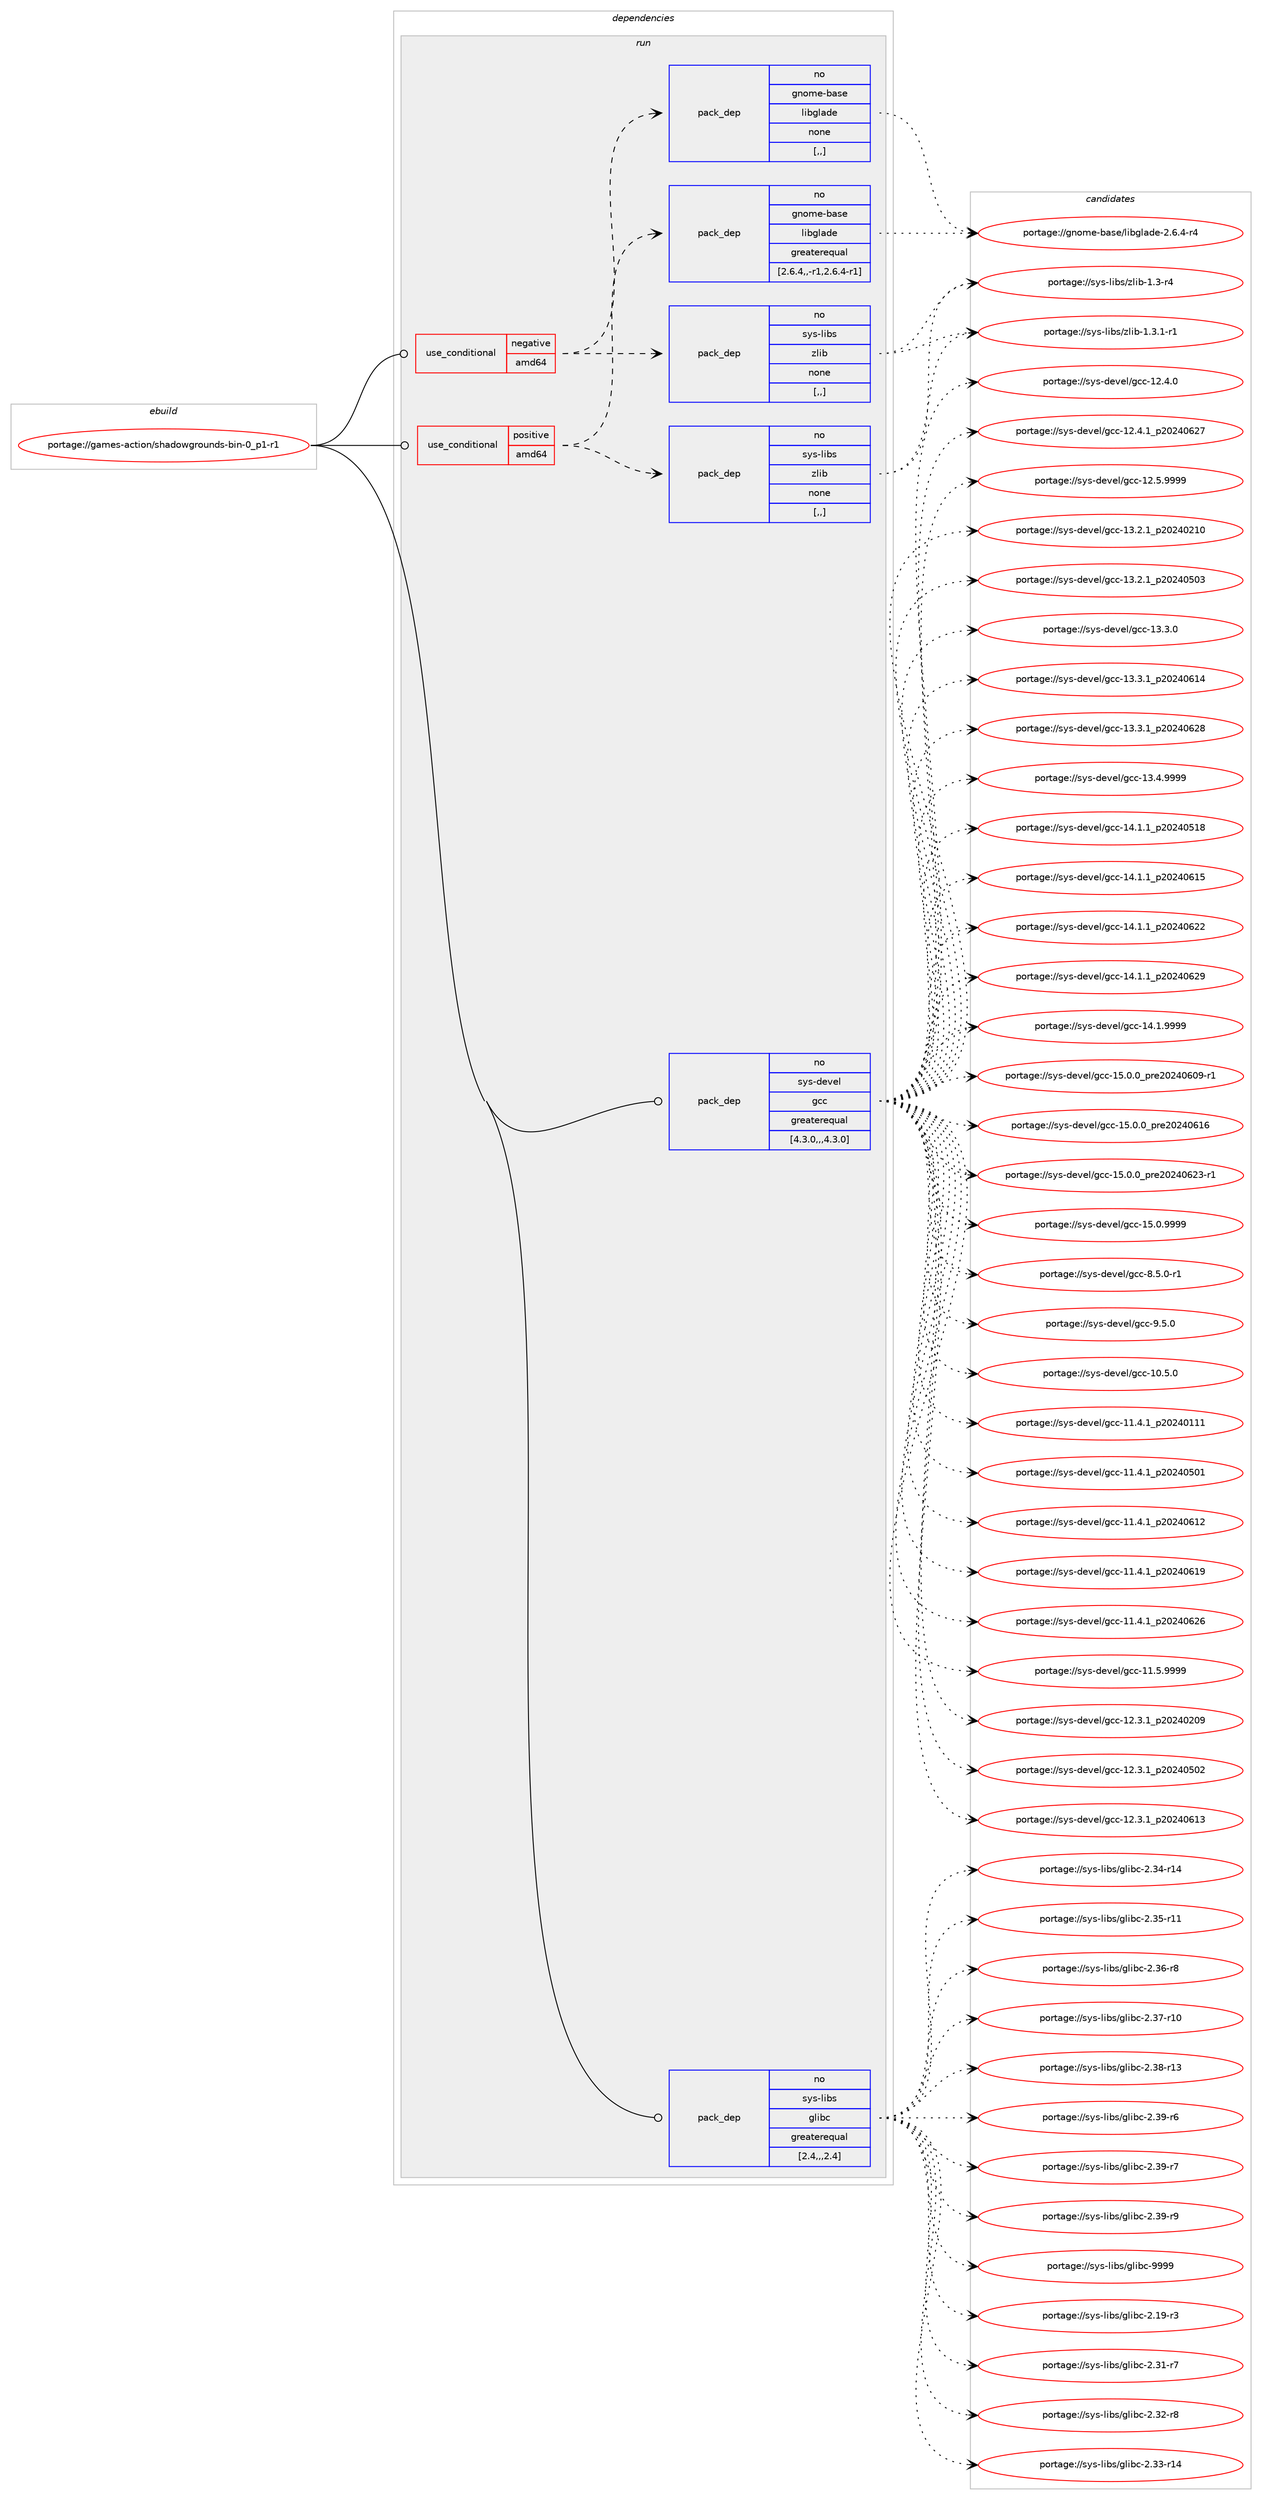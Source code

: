 digraph prolog {

# *************
# Graph options
# *************

newrank=true;
concentrate=true;
compound=true;
graph [rankdir=LR,fontname=Helvetica,fontsize=10,ranksep=1.5];#, ranksep=2.5, nodesep=0.2];
edge  [arrowhead=vee];
node  [fontname=Helvetica,fontsize=10];

# **********
# The ebuild
# **********

subgraph cluster_leftcol {
color=gray;
rank=same;
label=<<i>ebuild</i>>;
id [label="portage://games-action/shadowgrounds-bin-0_p1-r1", color=red, width=4, href="../games-action/shadowgrounds-bin-0_p1-r1.svg"];
}

# ****************
# The dependencies
# ****************

subgraph cluster_midcol {
color=gray;
label=<<i>dependencies</i>>;
subgraph cluster_compile {
fillcolor="#eeeeee";
style=filled;
label=<<i>compile</i>>;
}
subgraph cluster_compileandrun {
fillcolor="#eeeeee";
style=filled;
label=<<i>compile and run</i>>;
}
subgraph cluster_run {
fillcolor="#eeeeee";
style=filled;
label=<<i>run</i>>;
subgraph cond61394 {
dependency219561 [label=<<TABLE BORDER="0" CELLBORDER="1" CELLSPACING="0" CELLPADDING="4"><TR><TD ROWSPAN="3" CELLPADDING="10">use_conditional</TD></TR><TR><TD>negative</TD></TR><TR><TD>amd64</TD></TR></TABLE>>, shape=none, color=red];
subgraph pack156709 {
dependency219562 [label=<<TABLE BORDER="0" CELLBORDER="1" CELLSPACING="0" CELLPADDING="4" WIDTH="220"><TR><TD ROWSPAN="6" CELLPADDING="30">pack_dep</TD></TR><TR><TD WIDTH="110">no</TD></TR><TR><TD>gnome-base</TD></TR><TR><TD>libglade</TD></TR><TR><TD>none</TD></TR><TR><TD>[,,]</TD></TR></TABLE>>, shape=none, color=blue];
}
dependency219561:e -> dependency219562:w [weight=20,style="dashed",arrowhead="vee"];
subgraph pack156710 {
dependency219563 [label=<<TABLE BORDER="0" CELLBORDER="1" CELLSPACING="0" CELLPADDING="4" WIDTH="220"><TR><TD ROWSPAN="6" CELLPADDING="30">pack_dep</TD></TR><TR><TD WIDTH="110">no</TD></TR><TR><TD>sys-libs</TD></TR><TR><TD>zlib</TD></TR><TR><TD>none</TD></TR><TR><TD>[,,]</TD></TR></TABLE>>, shape=none, color=blue];
}
dependency219561:e -> dependency219563:w [weight=20,style="dashed",arrowhead="vee"];
}
id:e -> dependency219561:w [weight=20,style="solid",arrowhead="odot"];
subgraph cond61395 {
dependency219564 [label=<<TABLE BORDER="0" CELLBORDER="1" CELLSPACING="0" CELLPADDING="4"><TR><TD ROWSPAN="3" CELLPADDING="10">use_conditional</TD></TR><TR><TD>positive</TD></TR><TR><TD>amd64</TD></TR></TABLE>>, shape=none, color=red];
subgraph pack156711 {
dependency219565 [label=<<TABLE BORDER="0" CELLBORDER="1" CELLSPACING="0" CELLPADDING="4" WIDTH="220"><TR><TD ROWSPAN="6" CELLPADDING="30">pack_dep</TD></TR><TR><TD WIDTH="110">no</TD></TR><TR><TD>gnome-base</TD></TR><TR><TD>libglade</TD></TR><TR><TD>greaterequal</TD></TR><TR><TD>[2.6.4,,-r1,2.6.4-r1]</TD></TR></TABLE>>, shape=none, color=blue];
}
dependency219564:e -> dependency219565:w [weight=20,style="dashed",arrowhead="vee"];
subgraph pack156712 {
dependency219566 [label=<<TABLE BORDER="0" CELLBORDER="1" CELLSPACING="0" CELLPADDING="4" WIDTH="220"><TR><TD ROWSPAN="6" CELLPADDING="30">pack_dep</TD></TR><TR><TD WIDTH="110">no</TD></TR><TR><TD>sys-libs</TD></TR><TR><TD>zlib</TD></TR><TR><TD>none</TD></TR><TR><TD>[,,]</TD></TR></TABLE>>, shape=none, color=blue];
}
dependency219564:e -> dependency219566:w [weight=20,style="dashed",arrowhead="vee"];
}
id:e -> dependency219564:w [weight=20,style="solid",arrowhead="odot"];
subgraph pack156713 {
dependency219567 [label=<<TABLE BORDER="0" CELLBORDER="1" CELLSPACING="0" CELLPADDING="4" WIDTH="220"><TR><TD ROWSPAN="6" CELLPADDING="30">pack_dep</TD></TR><TR><TD WIDTH="110">no</TD></TR><TR><TD>sys-devel</TD></TR><TR><TD>gcc</TD></TR><TR><TD>greaterequal</TD></TR><TR><TD>[4.3.0,,,4.3.0]</TD></TR></TABLE>>, shape=none, color=blue];
}
id:e -> dependency219567:w [weight=20,style="solid",arrowhead="odot"];
subgraph pack156714 {
dependency219568 [label=<<TABLE BORDER="0" CELLBORDER="1" CELLSPACING="0" CELLPADDING="4" WIDTH="220"><TR><TD ROWSPAN="6" CELLPADDING="30">pack_dep</TD></TR><TR><TD WIDTH="110">no</TD></TR><TR><TD>sys-libs</TD></TR><TR><TD>glibc</TD></TR><TR><TD>greaterequal</TD></TR><TR><TD>[2.4,,,2.4]</TD></TR></TABLE>>, shape=none, color=blue];
}
id:e -> dependency219568:w [weight=20,style="solid",arrowhead="odot"];
}
}

# **************
# The candidates
# **************

subgraph cluster_choices {
rank=same;
color=gray;
label=<<i>candidates</i>>;

subgraph choice156709 {
color=black;
nodesep=1;
choice1031101111091014598971151014710810598103108971001014550465446524511452 [label="portage://gnome-base/libglade-2.6.4-r4", color=red, width=4,href="../gnome-base/libglade-2.6.4-r4.svg"];
dependency219562:e -> choice1031101111091014598971151014710810598103108971001014550465446524511452:w [style=dotted,weight="100"];
}
subgraph choice156710 {
color=black;
nodesep=1;
choice11512111545108105981154712210810598454946514511452 [label="portage://sys-libs/zlib-1.3-r4", color=red, width=4,href="../sys-libs/zlib-1.3-r4.svg"];
choice115121115451081059811547122108105984549465146494511449 [label="portage://sys-libs/zlib-1.3.1-r1", color=red, width=4,href="../sys-libs/zlib-1.3.1-r1.svg"];
dependency219563:e -> choice11512111545108105981154712210810598454946514511452:w [style=dotted,weight="100"];
dependency219563:e -> choice115121115451081059811547122108105984549465146494511449:w [style=dotted,weight="100"];
}
subgraph choice156711 {
color=black;
nodesep=1;
choice1031101111091014598971151014710810598103108971001014550465446524511452 [label="portage://gnome-base/libglade-2.6.4-r4", color=red, width=4,href="../gnome-base/libglade-2.6.4-r4.svg"];
dependency219565:e -> choice1031101111091014598971151014710810598103108971001014550465446524511452:w [style=dotted,weight="100"];
}
subgraph choice156712 {
color=black;
nodesep=1;
choice11512111545108105981154712210810598454946514511452 [label="portage://sys-libs/zlib-1.3-r4", color=red, width=4,href="../sys-libs/zlib-1.3-r4.svg"];
choice115121115451081059811547122108105984549465146494511449 [label="portage://sys-libs/zlib-1.3.1-r1", color=red, width=4,href="../sys-libs/zlib-1.3.1-r1.svg"];
dependency219566:e -> choice11512111545108105981154712210810598454946514511452:w [style=dotted,weight="100"];
dependency219566:e -> choice115121115451081059811547122108105984549465146494511449:w [style=dotted,weight="100"];
}
subgraph choice156713 {
color=black;
nodesep=1;
choice1151211154510010111810110847103999945494846534648 [label="portage://sys-devel/gcc-10.5.0", color=red, width=4,href="../sys-devel/gcc-10.5.0.svg"];
choice1151211154510010111810110847103999945494946524649951125048505248494949 [label="portage://sys-devel/gcc-11.4.1_p20240111", color=red, width=4,href="../sys-devel/gcc-11.4.1_p20240111.svg"];
choice1151211154510010111810110847103999945494946524649951125048505248534849 [label="portage://sys-devel/gcc-11.4.1_p20240501", color=red, width=4,href="../sys-devel/gcc-11.4.1_p20240501.svg"];
choice1151211154510010111810110847103999945494946524649951125048505248544950 [label="portage://sys-devel/gcc-11.4.1_p20240612", color=red, width=4,href="../sys-devel/gcc-11.4.1_p20240612.svg"];
choice1151211154510010111810110847103999945494946524649951125048505248544957 [label="portage://sys-devel/gcc-11.4.1_p20240619", color=red, width=4,href="../sys-devel/gcc-11.4.1_p20240619.svg"];
choice1151211154510010111810110847103999945494946524649951125048505248545054 [label="portage://sys-devel/gcc-11.4.1_p20240626", color=red, width=4,href="../sys-devel/gcc-11.4.1_p20240626.svg"];
choice1151211154510010111810110847103999945494946534657575757 [label="portage://sys-devel/gcc-11.5.9999", color=red, width=4,href="../sys-devel/gcc-11.5.9999.svg"];
choice1151211154510010111810110847103999945495046514649951125048505248504857 [label="portage://sys-devel/gcc-12.3.1_p20240209", color=red, width=4,href="../sys-devel/gcc-12.3.1_p20240209.svg"];
choice1151211154510010111810110847103999945495046514649951125048505248534850 [label="portage://sys-devel/gcc-12.3.1_p20240502", color=red, width=4,href="../sys-devel/gcc-12.3.1_p20240502.svg"];
choice1151211154510010111810110847103999945495046514649951125048505248544951 [label="portage://sys-devel/gcc-12.3.1_p20240613", color=red, width=4,href="../sys-devel/gcc-12.3.1_p20240613.svg"];
choice1151211154510010111810110847103999945495046524648 [label="portage://sys-devel/gcc-12.4.0", color=red, width=4,href="../sys-devel/gcc-12.4.0.svg"];
choice1151211154510010111810110847103999945495046524649951125048505248545055 [label="portage://sys-devel/gcc-12.4.1_p20240627", color=red, width=4,href="../sys-devel/gcc-12.4.1_p20240627.svg"];
choice1151211154510010111810110847103999945495046534657575757 [label="portage://sys-devel/gcc-12.5.9999", color=red, width=4,href="../sys-devel/gcc-12.5.9999.svg"];
choice1151211154510010111810110847103999945495146504649951125048505248504948 [label="portage://sys-devel/gcc-13.2.1_p20240210", color=red, width=4,href="../sys-devel/gcc-13.2.1_p20240210.svg"];
choice1151211154510010111810110847103999945495146504649951125048505248534851 [label="portage://sys-devel/gcc-13.2.1_p20240503", color=red, width=4,href="../sys-devel/gcc-13.2.1_p20240503.svg"];
choice1151211154510010111810110847103999945495146514648 [label="portage://sys-devel/gcc-13.3.0", color=red, width=4,href="../sys-devel/gcc-13.3.0.svg"];
choice1151211154510010111810110847103999945495146514649951125048505248544952 [label="portage://sys-devel/gcc-13.3.1_p20240614", color=red, width=4,href="../sys-devel/gcc-13.3.1_p20240614.svg"];
choice1151211154510010111810110847103999945495146514649951125048505248545056 [label="portage://sys-devel/gcc-13.3.1_p20240628", color=red, width=4,href="../sys-devel/gcc-13.3.1_p20240628.svg"];
choice1151211154510010111810110847103999945495146524657575757 [label="portage://sys-devel/gcc-13.4.9999", color=red, width=4,href="../sys-devel/gcc-13.4.9999.svg"];
choice1151211154510010111810110847103999945495246494649951125048505248534956 [label="portage://sys-devel/gcc-14.1.1_p20240518", color=red, width=4,href="../sys-devel/gcc-14.1.1_p20240518.svg"];
choice1151211154510010111810110847103999945495246494649951125048505248544953 [label="portage://sys-devel/gcc-14.1.1_p20240615", color=red, width=4,href="../sys-devel/gcc-14.1.1_p20240615.svg"];
choice1151211154510010111810110847103999945495246494649951125048505248545050 [label="portage://sys-devel/gcc-14.1.1_p20240622", color=red, width=4,href="../sys-devel/gcc-14.1.1_p20240622.svg"];
choice1151211154510010111810110847103999945495246494649951125048505248545057 [label="portage://sys-devel/gcc-14.1.1_p20240629", color=red, width=4,href="../sys-devel/gcc-14.1.1_p20240629.svg"];
choice1151211154510010111810110847103999945495246494657575757 [label="portage://sys-devel/gcc-14.1.9999", color=red, width=4,href="../sys-devel/gcc-14.1.9999.svg"];
choice11512111545100101118101108471039999454953464846489511211410150485052485448574511449 [label="portage://sys-devel/gcc-15.0.0_pre20240609-r1", color=red, width=4,href="../sys-devel/gcc-15.0.0_pre20240609-r1.svg"];
choice1151211154510010111810110847103999945495346484648951121141015048505248544954 [label="portage://sys-devel/gcc-15.0.0_pre20240616", color=red, width=4,href="../sys-devel/gcc-15.0.0_pre20240616.svg"];
choice11512111545100101118101108471039999454953464846489511211410150485052485450514511449 [label="portage://sys-devel/gcc-15.0.0_pre20240623-r1", color=red, width=4,href="../sys-devel/gcc-15.0.0_pre20240623-r1.svg"];
choice1151211154510010111810110847103999945495346484657575757 [label="portage://sys-devel/gcc-15.0.9999", color=red, width=4,href="../sys-devel/gcc-15.0.9999.svg"];
choice115121115451001011181011084710399994556465346484511449 [label="portage://sys-devel/gcc-8.5.0-r1", color=red, width=4,href="../sys-devel/gcc-8.5.0-r1.svg"];
choice11512111545100101118101108471039999455746534648 [label="portage://sys-devel/gcc-9.5.0", color=red, width=4,href="../sys-devel/gcc-9.5.0.svg"];
dependency219567:e -> choice1151211154510010111810110847103999945494846534648:w [style=dotted,weight="100"];
dependency219567:e -> choice1151211154510010111810110847103999945494946524649951125048505248494949:w [style=dotted,weight="100"];
dependency219567:e -> choice1151211154510010111810110847103999945494946524649951125048505248534849:w [style=dotted,weight="100"];
dependency219567:e -> choice1151211154510010111810110847103999945494946524649951125048505248544950:w [style=dotted,weight="100"];
dependency219567:e -> choice1151211154510010111810110847103999945494946524649951125048505248544957:w [style=dotted,weight="100"];
dependency219567:e -> choice1151211154510010111810110847103999945494946524649951125048505248545054:w [style=dotted,weight="100"];
dependency219567:e -> choice1151211154510010111810110847103999945494946534657575757:w [style=dotted,weight="100"];
dependency219567:e -> choice1151211154510010111810110847103999945495046514649951125048505248504857:w [style=dotted,weight="100"];
dependency219567:e -> choice1151211154510010111810110847103999945495046514649951125048505248534850:w [style=dotted,weight="100"];
dependency219567:e -> choice1151211154510010111810110847103999945495046514649951125048505248544951:w [style=dotted,weight="100"];
dependency219567:e -> choice1151211154510010111810110847103999945495046524648:w [style=dotted,weight="100"];
dependency219567:e -> choice1151211154510010111810110847103999945495046524649951125048505248545055:w [style=dotted,weight="100"];
dependency219567:e -> choice1151211154510010111810110847103999945495046534657575757:w [style=dotted,weight="100"];
dependency219567:e -> choice1151211154510010111810110847103999945495146504649951125048505248504948:w [style=dotted,weight="100"];
dependency219567:e -> choice1151211154510010111810110847103999945495146504649951125048505248534851:w [style=dotted,weight="100"];
dependency219567:e -> choice1151211154510010111810110847103999945495146514648:w [style=dotted,weight="100"];
dependency219567:e -> choice1151211154510010111810110847103999945495146514649951125048505248544952:w [style=dotted,weight="100"];
dependency219567:e -> choice1151211154510010111810110847103999945495146514649951125048505248545056:w [style=dotted,weight="100"];
dependency219567:e -> choice1151211154510010111810110847103999945495146524657575757:w [style=dotted,weight="100"];
dependency219567:e -> choice1151211154510010111810110847103999945495246494649951125048505248534956:w [style=dotted,weight="100"];
dependency219567:e -> choice1151211154510010111810110847103999945495246494649951125048505248544953:w [style=dotted,weight="100"];
dependency219567:e -> choice1151211154510010111810110847103999945495246494649951125048505248545050:w [style=dotted,weight="100"];
dependency219567:e -> choice1151211154510010111810110847103999945495246494649951125048505248545057:w [style=dotted,weight="100"];
dependency219567:e -> choice1151211154510010111810110847103999945495246494657575757:w [style=dotted,weight="100"];
dependency219567:e -> choice11512111545100101118101108471039999454953464846489511211410150485052485448574511449:w [style=dotted,weight="100"];
dependency219567:e -> choice1151211154510010111810110847103999945495346484648951121141015048505248544954:w [style=dotted,weight="100"];
dependency219567:e -> choice11512111545100101118101108471039999454953464846489511211410150485052485450514511449:w [style=dotted,weight="100"];
dependency219567:e -> choice1151211154510010111810110847103999945495346484657575757:w [style=dotted,weight="100"];
dependency219567:e -> choice115121115451001011181011084710399994556465346484511449:w [style=dotted,weight="100"];
dependency219567:e -> choice11512111545100101118101108471039999455746534648:w [style=dotted,weight="100"];
}
subgraph choice156714 {
color=black;
nodesep=1;
choice115121115451081059811547103108105989945504649574511451 [label="portage://sys-libs/glibc-2.19-r3", color=red, width=4,href="../sys-libs/glibc-2.19-r3.svg"];
choice115121115451081059811547103108105989945504651494511455 [label="portage://sys-libs/glibc-2.31-r7", color=red, width=4,href="../sys-libs/glibc-2.31-r7.svg"];
choice115121115451081059811547103108105989945504651504511456 [label="portage://sys-libs/glibc-2.32-r8", color=red, width=4,href="../sys-libs/glibc-2.32-r8.svg"];
choice11512111545108105981154710310810598994550465151451144952 [label="portage://sys-libs/glibc-2.33-r14", color=red, width=4,href="../sys-libs/glibc-2.33-r14.svg"];
choice11512111545108105981154710310810598994550465152451144952 [label="portage://sys-libs/glibc-2.34-r14", color=red, width=4,href="../sys-libs/glibc-2.34-r14.svg"];
choice11512111545108105981154710310810598994550465153451144949 [label="portage://sys-libs/glibc-2.35-r11", color=red, width=4,href="../sys-libs/glibc-2.35-r11.svg"];
choice115121115451081059811547103108105989945504651544511456 [label="portage://sys-libs/glibc-2.36-r8", color=red, width=4,href="../sys-libs/glibc-2.36-r8.svg"];
choice11512111545108105981154710310810598994550465155451144948 [label="portage://sys-libs/glibc-2.37-r10", color=red, width=4,href="../sys-libs/glibc-2.37-r10.svg"];
choice11512111545108105981154710310810598994550465156451144951 [label="portage://sys-libs/glibc-2.38-r13", color=red, width=4,href="../sys-libs/glibc-2.38-r13.svg"];
choice115121115451081059811547103108105989945504651574511454 [label="portage://sys-libs/glibc-2.39-r6", color=red, width=4,href="../sys-libs/glibc-2.39-r6.svg"];
choice115121115451081059811547103108105989945504651574511455 [label="portage://sys-libs/glibc-2.39-r7", color=red, width=4,href="../sys-libs/glibc-2.39-r7.svg"];
choice115121115451081059811547103108105989945504651574511457 [label="portage://sys-libs/glibc-2.39-r9", color=red, width=4,href="../sys-libs/glibc-2.39-r9.svg"];
choice11512111545108105981154710310810598994557575757 [label="portage://sys-libs/glibc-9999", color=red, width=4,href="../sys-libs/glibc-9999.svg"];
dependency219568:e -> choice115121115451081059811547103108105989945504649574511451:w [style=dotted,weight="100"];
dependency219568:e -> choice115121115451081059811547103108105989945504651494511455:w [style=dotted,weight="100"];
dependency219568:e -> choice115121115451081059811547103108105989945504651504511456:w [style=dotted,weight="100"];
dependency219568:e -> choice11512111545108105981154710310810598994550465151451144952:w [style=dotted,weight="100"];
dependency219568:e -> choice11512111545108105981154710310810598994550465152451144952:w [style=dotted,weight="100"];
dependency219568:e -> choice11512111545108105981154710310810598994550465153451144949:w [style=dotted,weight="100"];
dependency219568:e -> choice115121115451081059811547103108105989945504651544511456:w [style=dotted,weight="100"];
dependency219568:e -> choice11512111545108105981154710310810598994550465155451144948:w [style=dotted,weight="100"];
dependency219568:e -> choice11512111545108105981154710310810598994550465156451144951:w [style=dotted,weight="100"];
dependency219568:e -> choice115121115451081059811547103108105989945504651574511454:w [style=dotted,weight="100"];
dependency219568:e -> choice115121115451081059811547103108105989945504651574511455:w [style=dotted,weight="100"];
dependency219568:e -> choice115121115451081059811547103108105989945504651574511457:w [style=dotted,weight="100"];
dependency219568:e -> choice11512111545108105981154710310810598994557575757:w [style=dotted,weight="100"];
}
}

}
